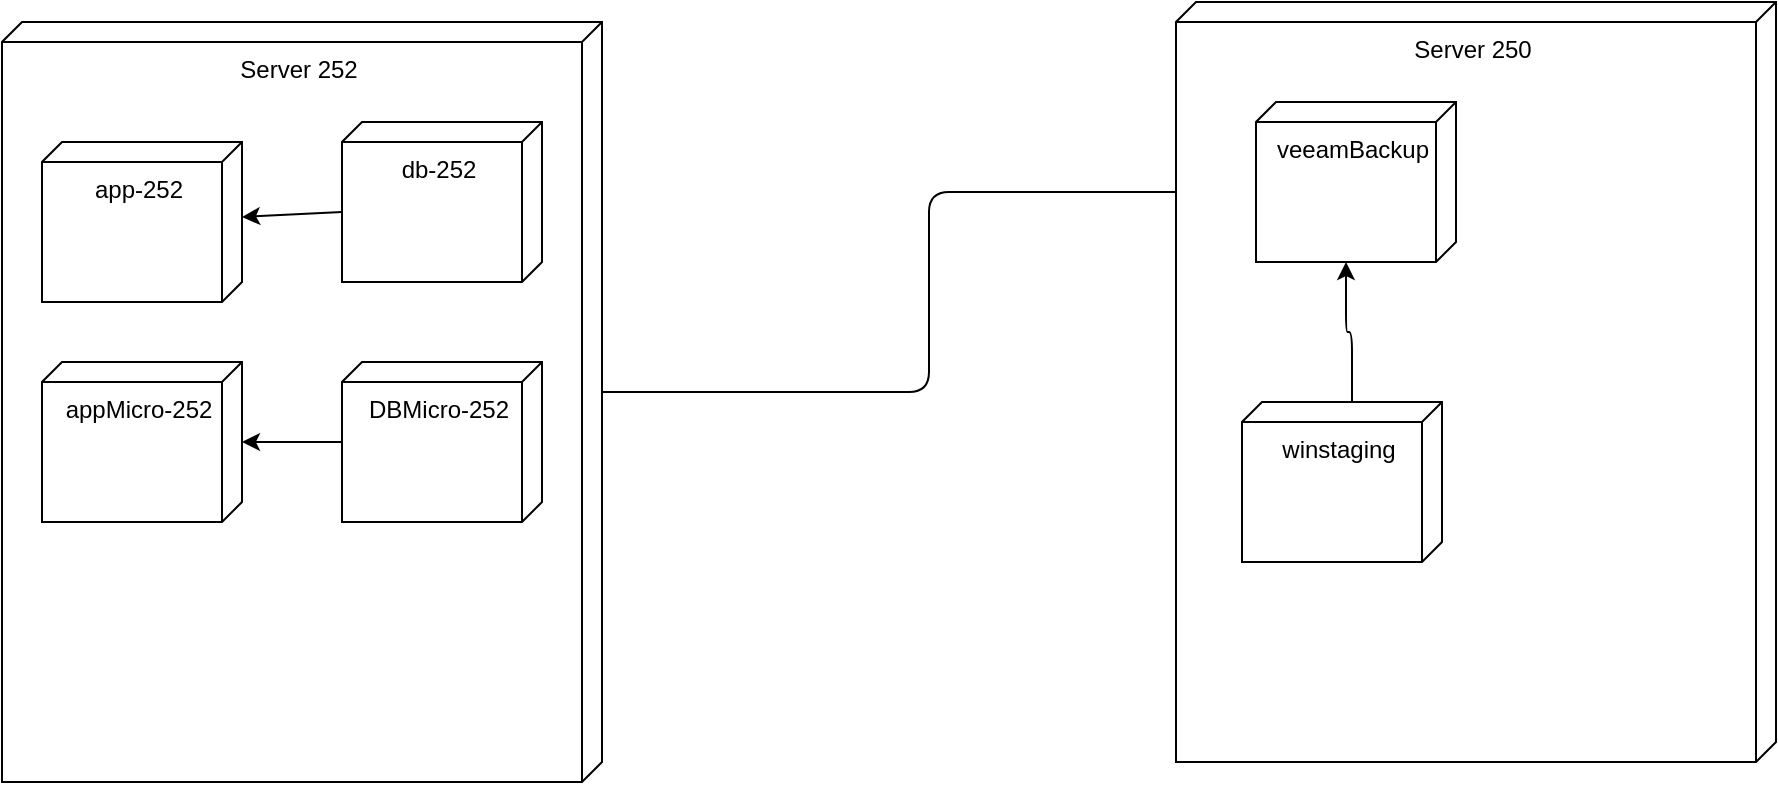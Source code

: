 <mxfile>
    <diagram id="oZVNhFJS5LMWW8ZvgQfO" name="Page-1">
        <mxGraphModel dx="796" dy="563" grid="1" gridSize="10" guides="1" tooltips="1" connect="1" arrows="1" fold="1" page="1" pageScale="1" pageWidth="1654" pageHeight="1169" math="0" shadow="0">
            <root>
                <mxCell id="0"/>
                <mxCell id="1" parent="0"/>
                <mxCell id="15" style="edgeStyle=orthogonalEdgeStyle;html=1;exitX=0;exitY=0;exitDx=185;exitDy=0;exitPerimeter=0;entryX=0;entryY=0;entryDx=45;entryDy=100;entryPerimeter=0;" edge="1" parent="1" source="5" target="9">
                    <mxGeometry relative="1" as="geometry"/>
                </mxCell>
                <mxCell id="5" value="Server 252" style="verticalAlign=top;align=center;shape=cube;size=10;direction=south;fontStyle=0;html=1;boundedLbl=1;spacingLeft=5;" parent="1" vertex="1">
                    <mxGeometry x="90" y="60" width="300" height="380" as="geometry"/>
                </mxCell>
                <mxCell id="6" value="app-252" style="verticalAlign=top;align=center;shape=cube;size=10;direction=south;html=1;boundedLbl=1;spacingLeft=5;" parent="5" vertex="1">
                    <mxGeometry width="100" height="80" relative="1" as="geometry">
                        <mxPoint x="20" y="60" as="offset"/>
                    </mxGeometry>
                </mxCell>
                <mxCell id="11" style="edgeStyle=none;html=1;exitX=0;exitY=0;exitDx=45;exitDy=100;exitPerimeter=0;" parent="5" source="7" target="6" edge="1">
                    <mxGeometry relative="1" as="geometry"/>
                </mxCell>
                <mxCell id="7" value="db-252" style="verticalAlign=top;align=center;shape=cube;size=10;direction=south;html=1;boundedLbl=1;spacingLeft=5;" parent="5" vertex="1">
                    <mxGeometry width="100" height="80" relative="1" as="geometry">
                        <mxPoint x="170" y="50" as="offset"/>
                    </mxGeometry>
                </mxCell>
                <mxCell id="12" value="appMicro-252" style="verticalAlign=top;align=center;shape=cube;size=10;direction=south;html=1;boundedLbl=1;spacingLeft=5;" vertex="1" parent="5">
                    <mxGeometry x="20" y="170" width="100" height="80" as="geometry"/>
                </mxCell>
                <mxCell id="14" value="" style="edgeStyle=none;html=1;" edge="1" parent="5" source="13" target="12">
                    <mxGeometry relative="1" as="geometry"/>
                </mxCell>
                <mxCell id="13" value="DBMicro-252" style="verticalAlign=top;align=center;shape=cube;size=10;direction=south;html=1;boundedLbl=1;spacingLeft=5;" vertex="1" parent="5">
                    <mxGeometry x="170" y="170" width="100" height="80" as="geometry"/>
                </mxCell>
                <mxCell id="8" value="Server 250" style="verticalAlign=top;align=center;shape=cube;size=10;direction=south;fontStyle=0;html=1;boundedLbl=1;spacingLeft=5;" parent="1" vertex="1">
                    <mxGeometry x="677" y="50" width="300" height="380" as="geometry"/>
                </mxCell>
                <mxCell id="9" value="veeamBackup" style="verticalAlign=top;align=center;shape=cube;size=10;direction=south;html=1;boundedLbl=1;spacingLeft=5;" parent="8" vertex="1">
                    <mxGeometry width="100" height="80" relative="1" as="geometry">
                        <mxPoint x="40" y="50" as="offset"/>
                    </mxGeometry>
                </mxCell>
                <mxCell id="16" style="edgeStyle=orthogonalEdgeStyle;html=1;exitX=0;exitY=0;exitDx=0;exitDy=45;exitPerimeter=0;entryX=0;entryY=0;entryDx=80;entryDy=55;entryPerimeter=0;" edge="1" parent="8" source="10" target="9">
                    <mxGeometry relative="1" as="geometry"/>
                </mxCell>
                <mxCell id="10" value="winstaging" style="verticalAlign=top;align=center;shape=cube;size=10;direction=south;html=1;boundedLbl=1;spacingLeft=5;" parent="8" vertex="1">
                    <mxGeometry width="100" height="80" relative="1" as="geometry">
                        <mxPoint x="33" y="200" as="offset"/>
                    </mxGeometry>
                </mxCell>
            </root>
        </mxGraphModel>
    </diagram>
</mxfile>